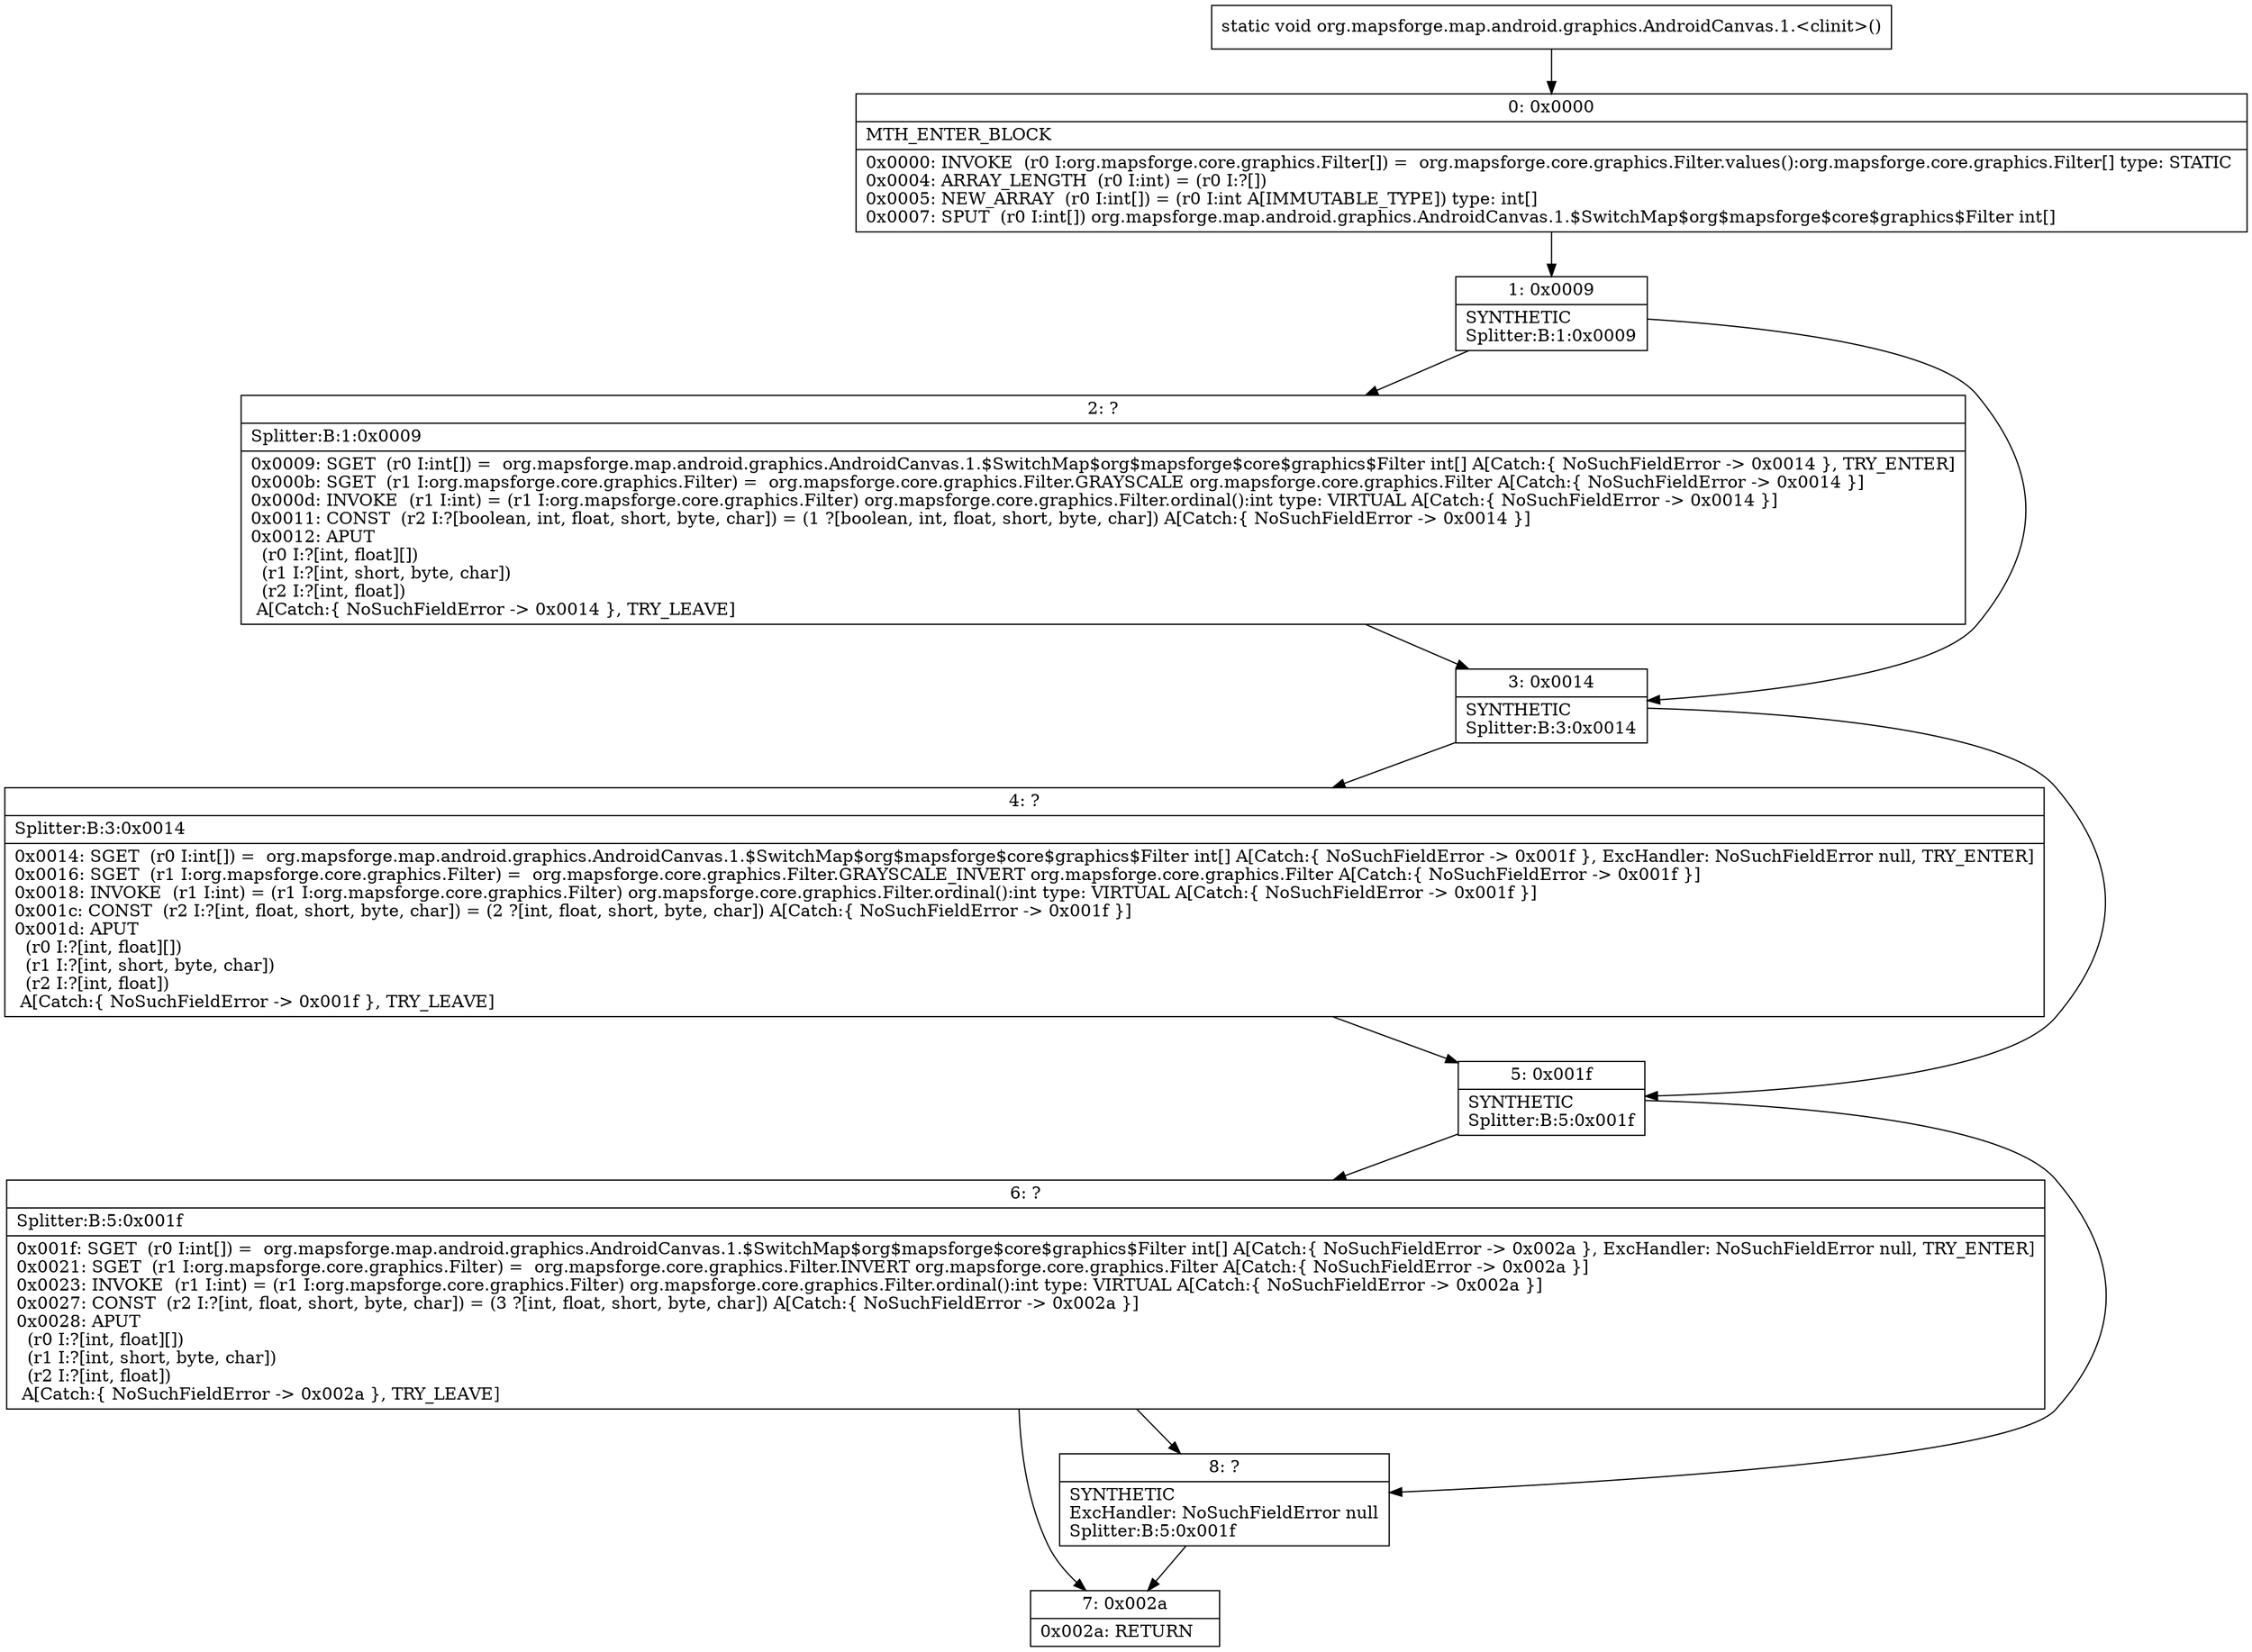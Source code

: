 digraph "CFG fororg.mapsforge.map.android.graphics.AndroidCanvas.1.\<clinit\>()V" {
Node_0 [shape=record,label="{0\:\ 0x0000|MTH_ENTER_BLOCK\l|0x0000: INVOKE  (r0 I:org.mapsforge.core.graphics.Filter[]) =  org.mapsforge.core.graphics.Filter.values():org.mapsforge.core.graphics.Filter[] type: STATIC \l0x0004: ARRAY_LENGTH  (r0 I:int) = (r0 I:?[]) \l0x0005: NEW_ARRAY  (r0 I:int[]) = (r0 I:int A[IMMUTABLE_TYPE]) type: int[] \l0x0007: SPUT  (r0 I:int[]) org.mapsforge.map.android.graphics.AndroidCanvas.1.$SwitchMap$org$mapsforge$core$graphics$Filter int[] \l}"];
Node_1 [shape=record,label="{1\:\ 0x0009|SYNTHETIC\lSplitter:B:1:0x0009\l}"];
Node_2 [shape=record,label="{2\:\ ?|Splitter:B:1:0x0009\l|0x0009: SGET  (r0 I:int[]) =  org.mapsforge.map.android.graphics.AndroidCanvas.1.$SwitchMap$org$mapsforge$core$graphics$Filter int[] A[Catch:\{ NoSuchFieldError \-\> 0x0014 \}, TRY_ENTER]\l0x000b: SGET  (r1 I:org.mapsforge.core.graphics.Filter) =  org.mapsforge.core.graphics.Filter.GRAYSCALE org.mapsforge.core.graphics.Filter A[Catch:\{ NoSuchFieldError \-\> 0x0014 \}]\l0x000d: INVOKE  (r1 I:int) = (r1 I:org.mapsforge.core.graphics.Filter) org.mapsforge.core.graphics.Filter.ordinal():int type: VIRTUAL A[Catch:\{ NoSuchFieldError \-\> 0x0014 \}]\l0x0011: CONST  (r2 I:?[boolean, int, float, short, byte, char]) = (1 ?[boolean, int, float, short, byte, char]) A[Catch:\{ NoSuchFieldError \-\> 0x0014 \}]\l0x0012: APUT  \l  (r0 I:?[int, float][])\l  (r1 I:?[int, short, byte, char])\l  (r2 I:?[int, float])\l A[Catch:\{ NoSuchFieldError \-\> 0x0014 \}, TRY_LEAVE]\l}"];
Node_3 [shape=record,label="{3\:\ 0x0014|SYNTHETIC\lSplitter:B:3:0x0014\l}"];
Node_4 [shape=record,label="{4\:\ ?|Splitter:B:3:0x0014\l|0x0014: SGET  (r0 I:int[]) =  org.mapsforge.map.android.graphics.AndroidCanvas.1.$SwitchMap$org$mapsforge$core$graphics$Filter int[] A[Catch:\{ NoSuchFieldError \-\> 0x001f \}, ExcHandler: NoSuchFieldError null, TRY_ENTER]\l0x0016: SGET  (r1 I:org.mapsforge.core.graphics.Filter) =  org.mapsforge.core.graphics.Filter.GRAYSCALE_INVERT org.mapsforge.core.graphics.Filter A[Catch:\{ NoSuchFieldError \-\> 0x001f \}]\l0x0018: INVOKE  (r1 I:int) = (r1 I:org.mapsforge.core.graphics.Filter) org.mapsforge.core.graphics.Filter.ordinal():int type: VIRTUAL A[Catch:\{ NoSuchFieldError \-\> 0x001f \}]\l0x001c: CONST  (r2 I:?[int, float, short, byte, char]) = (2 ?[int, float, short, byte, char]) A[Catch:\{ NoSuchFieldError \-\> 0x001f \}]\l0x001d: APUT  \l  (r0 I:?[int, float][])\l  (r1 I:?[int, short, byte, char])\l  (r2 I:?[int, float])\l A[Catch:\{ NoSuchFieldError \-\> 0x001f \}, TRY_LEAVE]\l}"];
Node_5 [shape=record,label="{5\:\ 0x001f|SYNTHETIC\lSplitter:B:5:0x001f\l}"];
Node_6 [shape=record,label="{6\:\ ?|Splitter:B:5:0x001f\l|0x001f: SGET  (r0 I:int[]) =  org.mapsforge.map.android.graphics.AndroidCanvas.1.$SwitchMap$org$mapsforge$core$graphics$Filter int[] A[Catch:\{ NoSuchFieldError \-\> 0x002a \}, ExcHandler: NoSuchFieldError null, TRY_ENTER]\l0x0021: SGET  (r1 I:org.mapsforge.core.graphics.Filter) =  org.mapsforge.core.graphics.Filter.INVERT org.mapsforge.core.graphics.Filter A[Catch:\{ NoSuchFieldError \-\> 0x002a \}]\l0x0023: INVOKE  (r1 I:int) = (r1 I:org.mapsforge.core.graphics.Filter) org.mapsforge.core.graphics.Filter.ordinal():int type: VIRTUAL A[Catch:\{ NoSuchFieldError \-\> 0x002a \}]\l0x0027: CONST  (r2 I:?[int, float, short, byte, char]) = (3 ?[int, float, short, byte, char]) A[Catch:\{ NoSuchFieldError \-\> 0x002a \}]\l0x0028: APUT  \l  (r0 I:?[int, float][])\l  (r1 I:?[int, short, byte, char])\l  (r2 I:?[int, float])\l A[Catch:\{ NoSuchFieldError \-\> 0x002a \}, TRY_LEAVE]\l}"];
Node_7 [shape=record,label="{7\:\ 0x002a|0x002a: RETURN   \l}"];
Node_8 [shape=record,label="{8\:\ ?|SYNTHETIC\lExcHandler: NoSuchFieldError null\lSplitter:B:5:0x001f\l}"];
MethodNode[shape=record,label="{static void org.mapsforge.map.android.graphics.AndroidCanvas.1.\<clinit\>() }"];
MethodNode -> Node_0;
Node_0 -> Node_1;
Node_1 -> Node_2;
Node_1 -> Node_3;
Node_2 -> Node_3;
Node_3 -> Node_4;
Node_3 -> Node_5;
Node_4 -> Node_5;
Node_5 -> Node_6;
Node_5 -> Node_8;
Node_6 -> Node_7;
Node_6 -> Node_8;
Node_8 -> Node_7;
}

